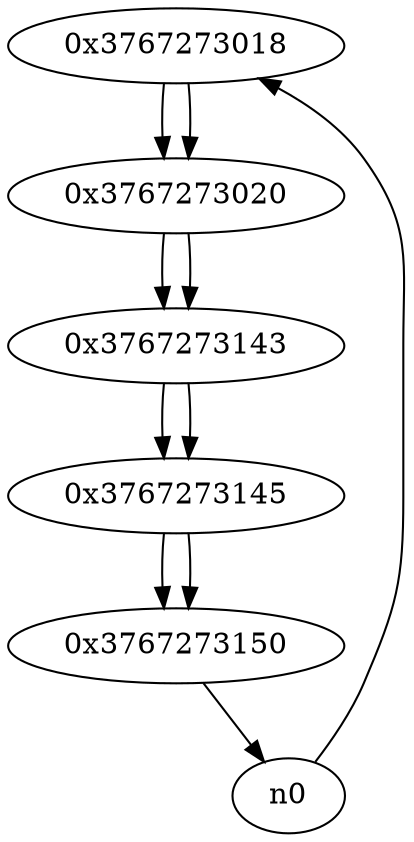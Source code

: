 digraph G{
/* nodes */
  n1 [label="0x3767273018"]
  n2 [label="0x3767273020"]
  n3 [label="0x3767273143"]
  n4 [label="0x3767273145"]
  n5 [label="0x3767273150"]
/* edges */
n1 -> n2;
n0 -> n1;
n2 -> n3;
n1 -> n2;
n3 -> n4;
n2 -> n3;
n4 -> n5;
n3 -> n4;
n5 -> n0;
n4 -> n5;
}
